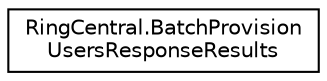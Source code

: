 digraph "Graphical Class Hierarchy"
{
 // LATEX_PDF_SIZE
  edge [fontname="Helvetica",fontsize="10",labelfontname="Helvetica",labelfontsize="10"];
  node [fontname="Helvetica",fontsize="10",shape=record];
  rankdir="LR";
  Node0 [label="RingCentral.BatchProvision\lUsersResponseResults",height=0.2,width=0.4,color="black", fillcolor="white", style="filled",URL="$classRingCentral_1_1BatchProvisionUsersResponseResults.html",tooltip=" "];
}
